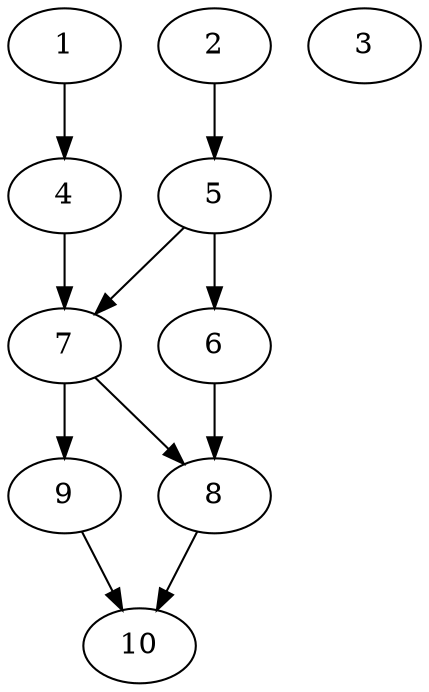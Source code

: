 // DAG automatically generated by daggen at Tue Aug  6 16:21:19 2019
// ./daggen --dot -n 10 --ccr 0.5 --fat 0.5 --regular 0.5 --density 0.7 --mindata 5242880 --maxdata 52428800 
digraph G {
  1 [size="27289600", alpha="0.07", expect_size="13644800"] 
  1 -> 4 [size ="13644800"]
  2 [size="47060992", alpha="0.08", expect_size="23530496"] 
  2 -> 5 [size ="23530496"]
  3 [size="104503296", alpha="0.16", expect_size="52251648"] 
  4 [size="26441728", alpha="0.06", expect_size="13220864"] 
  4 -> 7 [size ="13220864"]
  5 [size="33366016", alpha="0.17", expect_size="16683008"] 
  5 -> 6 [size ="16683008"]
  5 -> 7 [size ="16683008"]
  6 [size="13121536", alpha="0.04", expect_size="6560768"] 
  6 -> 8 [size ="6560768"]
  7 [size="44716032", alpha="0.19", expect_size="22358016"] 
  7 -> 8 [size ="22358016"]
  7 -> 9 [size ="22358016"]
  8 [size="25196544", alpha="0.14", expect_size="12598272"] 
  8 -> 10 [size ="12598272"]
  9 [size="18401280", alpha="0.07", expect_size="9200640"] 
  9 -> 10 [size ="9200640"]
  10 [size="53168128", alpha="0.14", expect_size="26584064"] 
}
